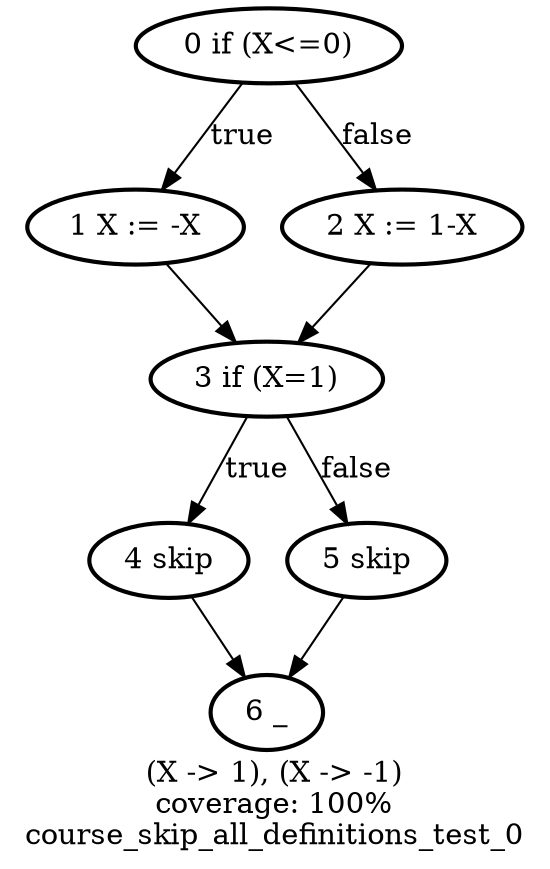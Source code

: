 digraph course_skip_all_definitions_test_0 {
	label = "(X -> 1), (X -> -1)
coverage: 100%
course_skip_all_definitions_test_0"
	"1 X := -X" [style = bold]
	"3 if (X=1)" -> "4 skip" [label = true]
	"4 skip" -> "6 _"
	"1 X := -X" -> "3 if (X=1)"
	"2 X := 1-X" -> "3 if (X=1)"
	"3 if (X=1)" [style = bold]
	"6 _" [style = bold]
	"5 skip" -> "6 _"
	"3 if (X=1)" -> "5 skip" [label = false]
	"2 X := 1-X" [style = bold]
	"0 if (X<=0)" -> "1 X := -X" [label = true]
	"4 skip" [style = bold]
	"0 if (X<=0)" [style = bold]
	"0 if (X<=0)" -> "2 X := 1-X" [label = false]
	"5 skip" [style = bold]
}